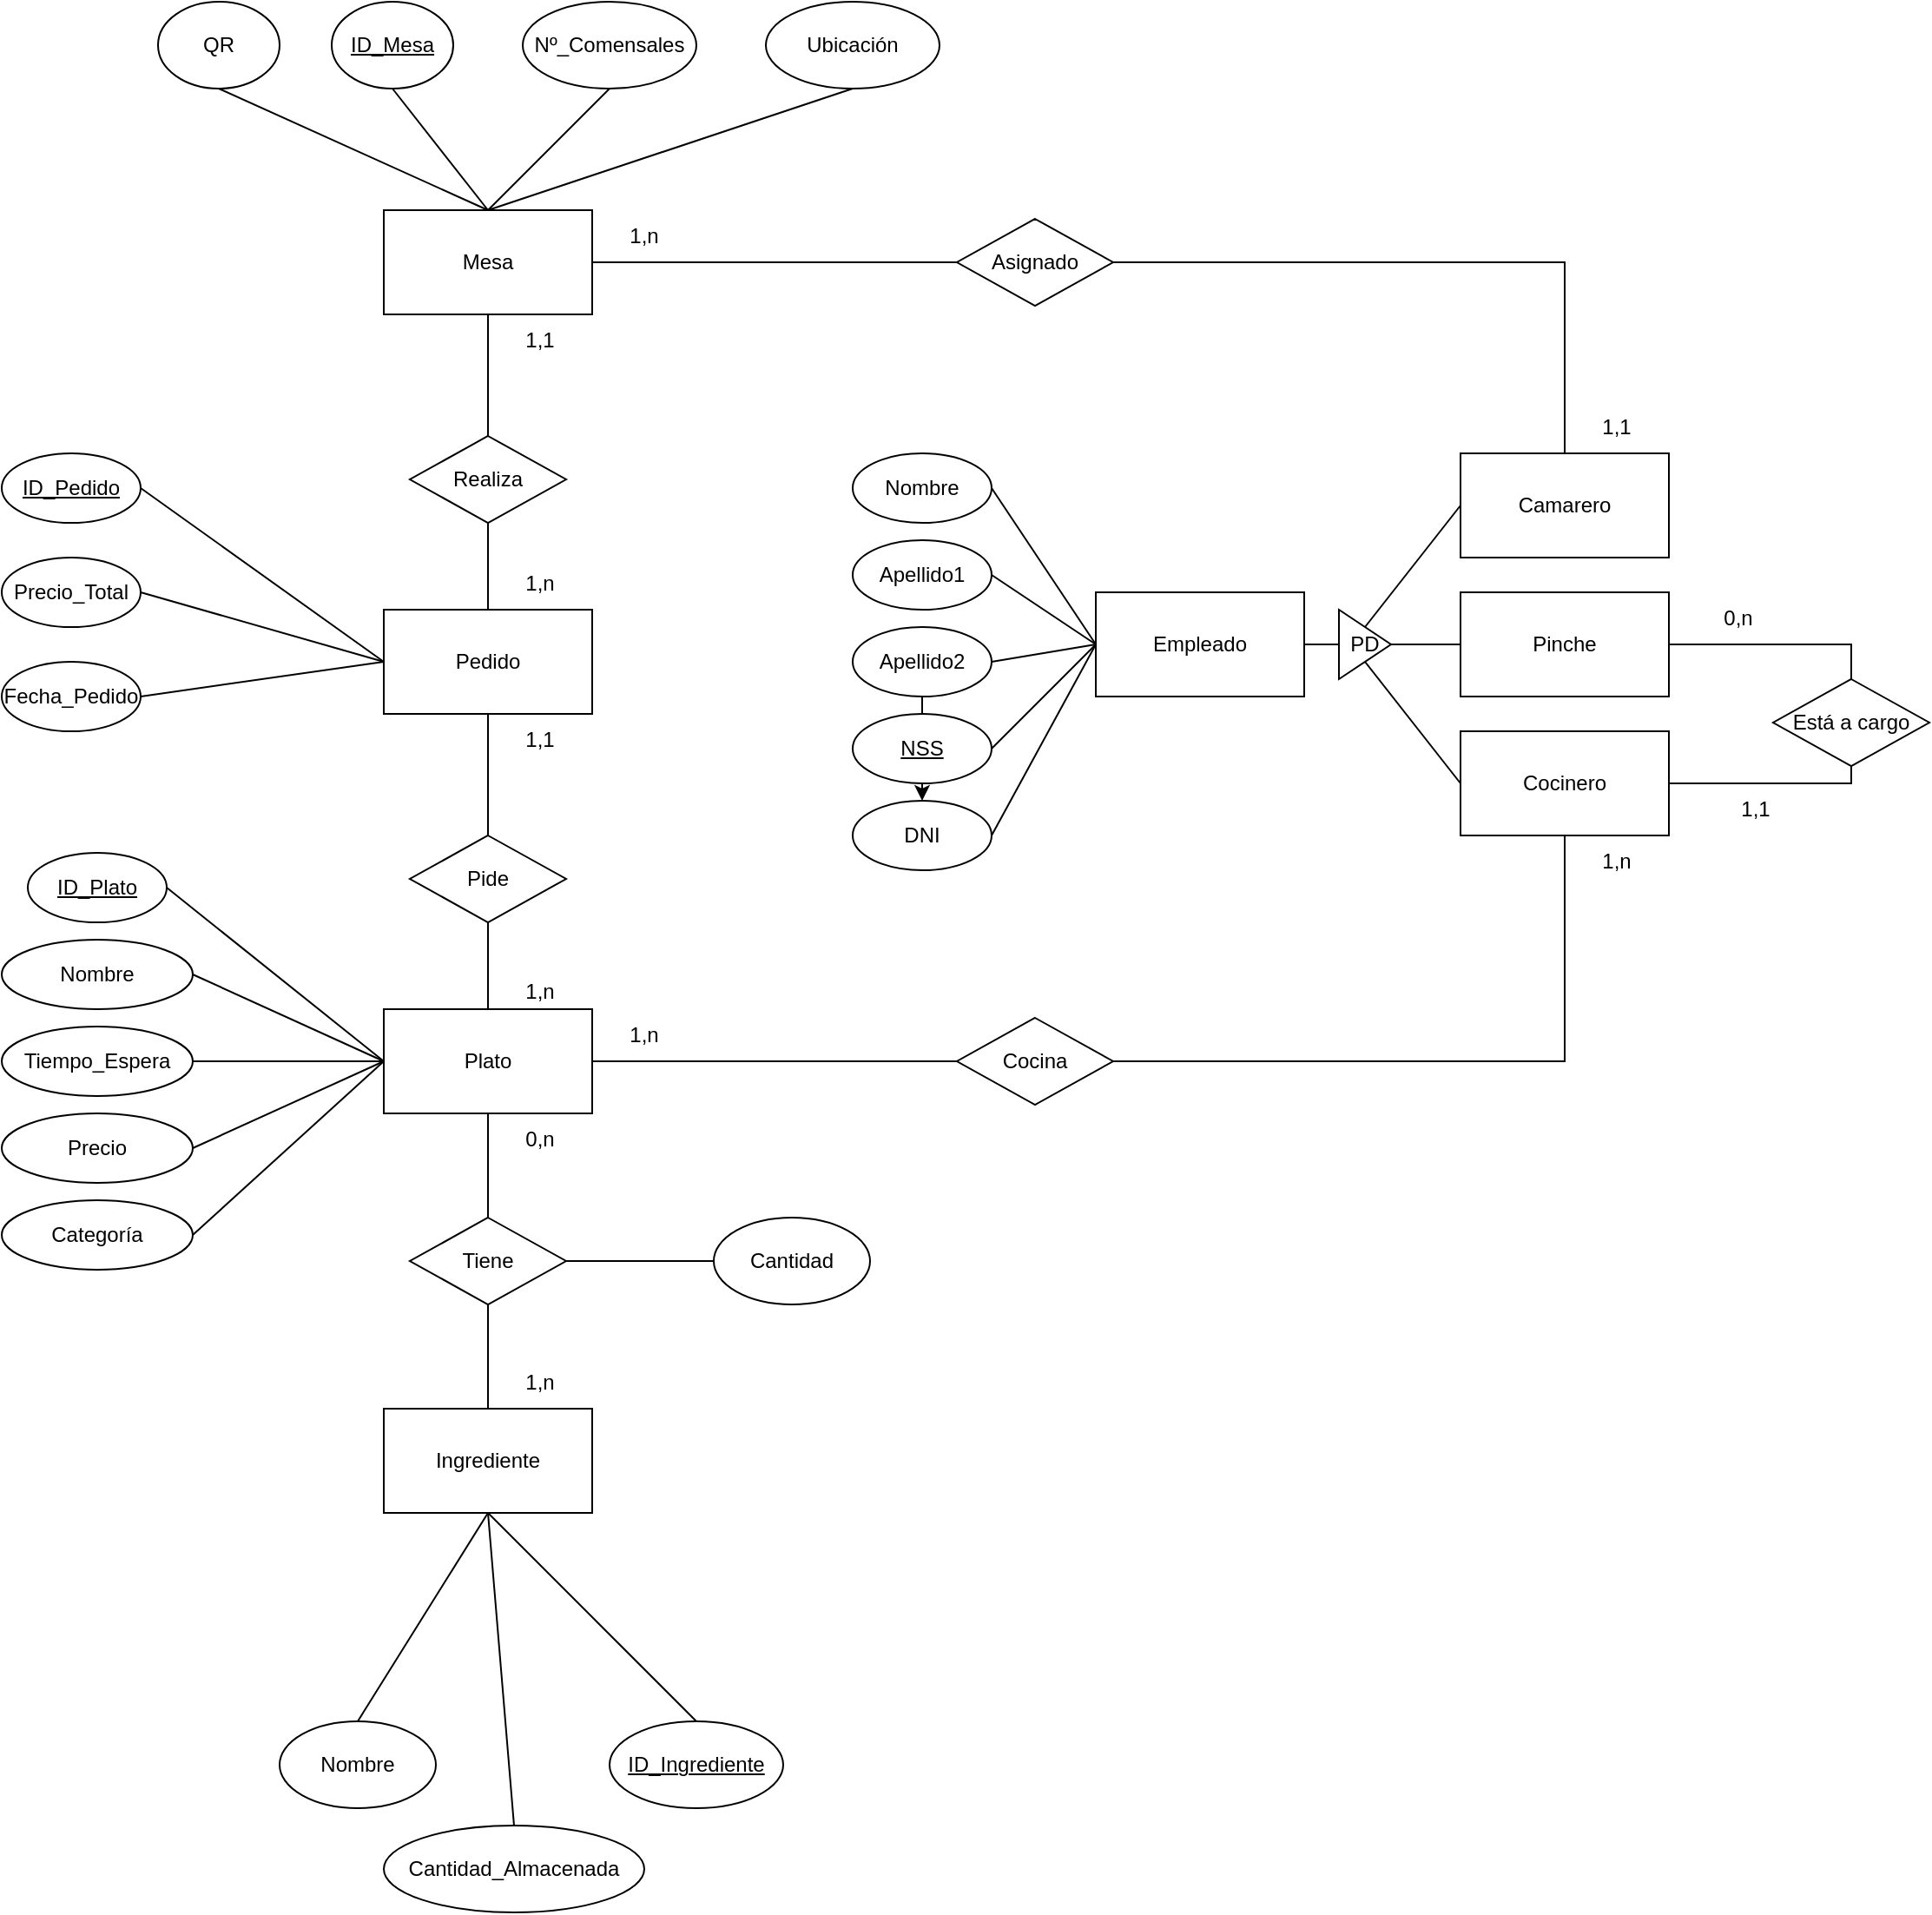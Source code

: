 <mxfile version="24.9.3">
  <diagram id="R2lEEEUBdFMjLlhIrx00" name="Page-1">
    <mxGraphModel grid="1" page="1" gridSize="10" guides="1" tooltips="1" connect="1" arrows="1" fold="1" pageScale="1" pageWidth="850" pageHeight="1100" math="0" shadow="0" extFonts="Permanent Marker^https://fonts.googleapis.com/css?family=Permanent+Marker">
      <root>
        <mxCell id="0" />
        <mxCell id="1" parent="0" />
        <mxCell id="TCt7LzWQIcGlNpKZaNUx-1" value="Mesa" style="rounded=0;whiteSpace=wrap;html=1;" vertex="1" parent="1">
          <mxGeometry x="70" y="220" width="120" height="60" as="geometry" />
        </mxCell>
        <mxCell id="TCt7LzWQIcGlNpKZaNUx-3" value="Pedido" style="rounded=0;whiteSpace=wrap;html=1;" vertex="1" parent="1">
          <mxGeometry x="70" y="450" width="120" height="60" as="geometry" />
        </mxCell>
        <mxCell id="TCt7LzWQIcGlNpKZaNUx-4" value="Plato" style="rounded=0;whiteSpace=wrap;html=1;" vertex="1" parent="1">
          <mxGeometry x="70" y="680" width="120" height="60" as="geometry" />
        </mxCell>
        <mxCell id="TCt7LzWQIcGlNpKZaNUx-5" value="Ingrediente" style="rounded=0;whiteSpace=wrap;html=1;" vertex="1" parent="1">
          <mxGeometry x="70" y="910" width="120" height="60" as="geometry" />
        </mxCell>
        <mxCell id="TCt7LzWQIcGlNpKZaNUx-6" value="Empleado" style="rounded=0;whiteSpace=wrap;html=1;" vertex="1" parent="1">
          <mxGeometry x="480" y="440" width="120" height="60" as="geometry" />
        </mxCell>
        <mxCell id="TCt7LzWQIcGlNpKZaNUx-7" value="Camarero" style="rounded=0;whiteSpace=wrap;html=1;" vertex="1" parent="1">
          <mxGeometry x="690" y="360" width="120" height="60" as="geometry" />
        </mxCell>
        <mxCell id="TCt7LzWQIcGlNpKZaNUx-8" value="Pinche" style="rounded=0;whiteSpace=wrap;html=1;" vertex="1" parent="1">
          <mxGeometry x="690" y="440" width="120" height="60" as="geometry" />
        </mxCell>
        <mxCell id="TCt7LzWQIcGlNpKZaNUx-9" value="Cocinero" style="rounded=0;whiteSpace=wrap;html=1;" vertex="1" parent="1">
          <mxGeometry x="690" y="520" width="120" height="60" as="geometry" />
        </mxCell>
        <mxCell id="TCt7LzWQIcGlNpKZaNUx-10" value="PD" style="triangle;whiteSpace=wrap;html=1;" vertex="1" parent="1">
          <mxGeometry x="620" y="450" width="30" height="40" as="geometry" />
        </mxCell>
        <mxCell id="TCt7LzWQIcGlNpKZaNUx-11" value="" style="endArrow=none;html=1;rounded=0;entryX=1;entryY=0.5;entryDx=0;entryDy=0;exitX=0;exitY=0.5;exitDx=0;exitDy=0;" edge="1" parent="1" source="TCt7LzWQIcGlNpKZaNUx-10" target="TCt7LzWQIcGlNpKZaNUx-6">
          <mxGeometry width="50" height="50" relative="1" as="geometry">
            <mxPoint x="560" y="550" as="sourcePoint" />
            <mxPoint x="610" y="500" as="targetPoint" />
          </mxGeometry>
        </mxCell>
        <mxCell id="TCt7LzWQIcGlNpKZaNUx-12" value="" style="endArrow=none;html=1;rounded=0;entryX=0;entryY=0.5;entryDx=0;entryDy=0;exitX=0.5;exitY=0;exitDx=0;exitDy=0;" edge="1" parent="1" source="TCt7LzWQIcGlNpKZaNUx-10" target="TCt7LzWQIcGlNpKZaNUx-7">
          <mxGeometry width="50" height="50" relative="1" as="geometry">
            <mxPoint x="560" y="550" as="sourcePoint" />
            <mxPoint x="610" y="500" as="targetPoint" />
          </mxGeometry>
        </mxCell>
        <mxCell id="TCt7LzWQIcGlNpKZaNUx-13" value="" style="endArrow=none;html=1;rounded=0;entryX=1;entryY=0.5;entryDx=0;entryDy=0;exitX=0;exitY=0.5;exitDx=0;exitDy=0;" edge="1" parent="1" source="TCt7LzWQIcGlNpKZaNUx-8" target="TCt7LzWQIcGlNpKZaNUx-10">
          <mxGeometry width="50" height="50" relative="1" as="geometry">
            <mxPoint x="560" y="550" as="sourcePoint" />
            <mxPoint x="610" y="500" as="targetPoint" />
          </mxGeometry>
        </mxCell>
        <mxCell id="TCt7LzWQIcGlNpKZaNUx-14" value="" style="endArrow=none;html=1;rounded=0;entryX=0.5;entryY=1;entryDx=0;entryDy=0;exitX=0;exitY=0.5;exitDx=0;exitDy=0;" edge="1" parent="1" source="TCt7LzWQIcGlNpKZaNUx-9" target="TCt7LzWQIcGlNpKZaNUx-10">
          <mxGeometry width="50" height="50" relative="1" as="geometry">
            <mxPoint x="560" y="550" as="sourcePoint" />
            <mxPoint x="610" y="500" as="targetPoint" />
          </mxGeometry>
        </mxCell>
        <mxCell id="TCt7LzWQIcGlNpKZaNUx-15" value="Asignado" style="rhombus;whiteSpace=wrap;html=1;" vertex="1" parent="1">
          <mxGeometry x="400" y="225" width="90" height="50" as="geometry" />
        </mxCell>
        <mxCell id="TCt7LzWQIcGlNpKZaNUx-16" value="Realiza" style="rhombus;whiteSpace=wrap;html=1;" vertex="1" parent="1">
          <mxGeometry x="85" y="350" width="90" height="50" as="geometry" />
        </mxCell>
        <mxCell id="TCt7LzWQIcGlNpKZaNUx-17" value="Pide" style="rhombus;whiteSpace=wrap;html=1;" vertex="1" parent="1">
          <mxGeometry x="85" y="580" width="90" height="50" as="geometry" />
        </mxCell>
        <mxCell id="TCt7LzWQIcGlNpKZaNUx-18" value="Tiene" style="rhombus;whiteSpace=wrap;html=1;" vertex="1" parent="1">
          <mxGeometry x="85" y="800" width="90" height="50" as="geometry" />
        </mxCell>
        <mxCell id="TCt7LzWQIcGlNpKZaNUx-20" value="" style="endArrow=none;html=1;rounded=0;entryX=0;entryY=0.5;entryDx=0;entryDy=0;exitX=1;exitY=0.5;exitDx=0;exitDy=0;" edge="1" parent="1" source="TCt7LzWQIcGlNpKZaNUx-1" target="TCt7LzWQIcGlNpKZaNUx-15">
          <mxGeometry width="50" height="50" relative="1" as="geometry">
            <mxPoint x="360" y="500" as="sourcePoint" />
            <mxPoint x="410" y="450" as="targetPoint" />
          </mxGeometry>
        </mxCell>
        <mxCell id="TCt7LzWQIcGlNpKZaNUx-21" value="" style="endArrow=none;html=1;rounded=0;entryX=0.5;entryY=1;entryDx=0;entryDy=0;exitX=0.5;exitY=0;exitDx=0;exitDy=0;" edge="1" parent="1" source="TCt7LzWQIcGlNpKZaNUx-16" target="TCt7LzWQIcGlNpKZaNUx-1">
          <mxGeometry width="50" height="50" relative="1" as="geometry">
            <mxPoint x="360" y="440" as="sourcePoint" />
            <mxPoint x="410" y="390" as="targetPoint" />
          </mxGeometry>
        </mxCell>
        <mxCell id="TCt7LzWQIcGlNpKZaNUx-22" value="" style="endArrow=none;html=1;rounded=0;entryX=0.5;entryY=0;entryDx=0;entryDy=0;exitX=0.5;exitY=1;exitDx=0;exitDy=0;" edge="1" parent="1" source="TCt7LzWQIcGlNpKZaNUx-16" target="TCt7LzWQIcGlNpKZaNUx-3">
          <mxGeometry width="50" height="50" relative="1" as="geometry">
            <mxPoint x="140" y="360" as="sourcePoint" />
            <mxPoint x="140" y="290" as="targetPoint" />
          </mxGeometry>
        </mxCell>
        <mxCell id="TCt7LzWQIcGlNpKZaNUx-23" value="" style="endArrow=none;html=1;rounded=0;entryX=0.5;entryY=0;entryDx=0;entryDy=0;exitX=0.5;exitY=1;exitDx=0;exitDy=0;" edge="1" parent="1" source="TCt7LzWQIcGlNpKZaNUx-3" target="TCt7LzWQIcGlNpKZaNUx-17">
          <mxGeometry width="50" height="50" relative="1" as="geometry">
            <mxPoint x="140" y="410" as="sourcePoint" />
            <mxPoint x="140" y="460" as="targetPoint" />
          </mxGeometry>
        </mxCell>
        <mxCell id="TCt7LzWQIcGlNpKZaNUx-24" value="" style="endArrow=none;html=1;rounded=0;entryX=0.5;entryY=0;entryDx=0;entryDy=0;exitX=0.5;exitY=1;exitDx=0;exitDy=0;" edge="1" parent="1" source="TCt7LzWQIcGlNpKZaNUx-17" target="TCt7LzWQIcGlNpKZaNUx-4">
          <mxGeometry width="50" height="50" relative="1" as="geometry">
            <mxPoint x="140" y="520" as="sourcePoint" />
            <mxPoint x="140" y="590" as="targetPoint" />
          </mxGeometry>
        </mxCell>
        <mxCell id="TCt7LzWQIcGlNpKZaNUx-25" value="" style="endArrow=none;html=1;rounded=0;entryX=0.5;entryY=0;entryDx=0;entryDy=0;exitX=0.5;exitY=1;exitDx=0;exitDy=0;" edge="1" parent="1" source="TCt7LzWQIcGlNpKZaNUx-4" target="TCt7LzWQIcGlNpKZaNUx-18">
          <mxGeometry width="50" height="50" relative="1" as="geometry">
            <mxPoint x="140" y="640" as="sourcePoint" />
            <mxPoint x="140" y="690" as="targetPoint" />
          </mxGeometry>
        </mxCell>
        <mxCell id="TCt7LzWQIcGlNpKZaNUx-26" value="" style="endArrow=none;html=1;rounded=0;exitX=0.5;exitY=1;exitDx=0;exitDy=0;entryX=0.5;entryY=0;entryDx=0;entryDy=0;" edge="1" parent="1" source="TCt7LzWQIcGlNpKZaNUx-18" target="TCt7LzWQIcGlNpKZaNUx-5">
          <mxGeometry width="50" height="50" relative="1" as="geometry">
            <mxPoint x="360" y="800" as="sourcePoint" />
            <mxPoint x="410" y="750" as="targetPoint" />
          </mxGeometry>
        </mxCell>
        <mxCell id="TCt7LzWQIcGlNpKZaNUx-27" value="" style="endArrow=none;html=1;rounded=0;entryX=1;entryY=0.5;entryDx=0;entryDy=0;exitX=0.5;exitY=0;exitDx=0;exitDy=0;" edge="1" parent="1" source="TCt7LzWQIcGlNpKZaNUx-7" target="TCt7LzWQIcGlNpKZaNUx-15">
          <mxGeometry width="50" height="50" relative="1" as="geometry">
            <mxPoint x="360" y="410" as="sourcePoint" />
            <mxPoint x="410" y="360" as="targetPoint" />
            <Array as="points">
              <mxPoint x="750" y="250" />
            </Array>
          </mxGeometry>
        </mxCell>
        <mxCell id="TCt7LzWQIcGlNpKZaNUx-28" value="" style="endArrow=none;html=1;rounded=0;exitX=1;exitY=0.5;exitDx=0;exitDy=0;entryX=0;entryY=0.5;entryDx=0;entryDy=0;" edge="1" parent="1" source="TCt7LzWQIcGlNpKZaNUx-4" target="TCt7LzWQIcGlNpKZaNUx-29">
          <mxGeometry width="50" height="50" relative="1" as="geometry">
            <mxPoint x="360" y="780" as="sourcePoint" />
            <mxPoint x="410" y="730" as="targetPoint" />
          </mxGeometry>
        </mxCell>
        <mxCell id="TCt7LzWQIcGlNpKZaNUx-29" value="Cocina" style="rhombus;whiteSpace=wrap;html=1;" vertex="1" parent="1">
          <mxGeometry x="400" y="685" width="90" height="50" as="geometry" />
        </mxCell>
        <mxCell id="TCt7LzWQIcGlNpKZaNUx-30" value="" style="endArrow=none;html=1;rounded=0;exitX=1;exitY=0.5;exitDx=0;exitDy=0;entryX=0.5;entryY=1;entryDx=0;entryDy=0;" edge="1" parent="1" source="TCt7LzWQIcGlNpKZaNUx-29" target="TCt7LzWQIcGlNpKZaNUx-9">
          <mxGeometry width="50" height="50" relative="1" as="geometry">
            <mxPoint x="200" y="720" as="sourcePoint" />
            <mxPoint x="370" y="720" as="targetPoint" />
            <Array as="points">
              <mxPoint x="750" y="710" />
            </Array>
          </mxGeometry>
        </mxCell>
        <mxCell id="TCt7LzWQIcGlNpKZaNUx-32" value="Está a cargo" style="rhombus;whiteSpace=wrap;html=1;" vertex="1" parent="1">
          <mxGeometry x="870" y="490" width="90" height="50" as="geometry" />
        </mxCell>
        <mxCell id="TCt7LzWQIcGlNpKZaNUx-33" value="" style="endArrow=none;html=1;rounded=0;exitX=1;exitY=0.5;exitDx=0;exitDy=0;entryX=0.5;entryY=0;entryDx=0;entryDy=0;" edge="1" parent="1" source="TCt7LzWQIcGlNpKZaNUx-8" target="TCt7LzWQIcGlNpKZaNUx-32">
          <mxGeometry width="50" height="50" relative="1" as="geometry">
            <mxPoint x="860" y="490" as="sourcePoint" />
            <mxPoint x="910" y="440" as="targetPoint" />
            <Array as="points">
              <mxPoint x="915" y="470" />
            </Array>
          </mxGeometry>
        </mxCell>
        <mxCell id="TCt7LzWQIcGlNpKZaNUx-34" value="" style="endArrow=none;html=1;rounded=0;exitX=1;exitY=0.5;exitDx=0;exitDy=0;entryX=0.5;entryY=1;entryDx=0;entryDy=0;" edge="1" parent="1" source="TCt7LzWQIcGlNpKZaNUx-9" target="TCt7LzWQIcGlNpKZaNUx-32">
          <mxGeometry width="50" height="50" relative="1" as="geometry">
            <mxPoint x="820" y="480" as="sourcePoint" />
            <mxPoint x="925" y="500" as="targetPoint" />
            <Array as="points">
              <mxPoint x="915" y="550" />
            </Array>
          </mxGeometry>
        </mxCell>
        <mxCell id="TCt7LzWQIcGlNpKZaNUx-35" value="1,n" style="text;html=1;align=center;verticalAlign=middle;whiteSpace=wrap;rounded=0;" vertex="1" parent="1">
          <mxGeometry x="190" y="220" width="60" height="30" as="geometry" />
        </mxCell>
        <mxCell id="TCt7LzWQIcGlNpKZaNUx-36" value="1,1" style="text;html=1;align=center;verticalAlign=middle;whiteSpace=wrap;rounded=0;" vertex="1" parent="1">
          <mxGeometry x="750" y="330" width="60" height="30" as="geometry" />
        </mxCell>
        <mxCell id="TCt7LzWQIcGlNpKZaNUx-37" value="1,1" style="text;html=1;align=center;verticalAlign=middle;whiteSpace=wrap;rounded=0;" vertex="1" parent="1">
          <mxGeometry x="130" y="280" width="60" height="30" as="geometry" />
        </mxCell>
        <mxCell id="TCt7LzWQIcGlNpKZaNUx-38" value="1,1" style="text;html=1;align=center;verticalAlign=middle;whiteSpace=wrap;rounded=0;" vertex="1" parent="1">
          <mxGeometry x="130" y="510" width="60" height="30" as="geometry" />
        </mxCell>
        <mxCell id="TCt7LzWQIcGlNpKZaNUx-39" value="1,n" style="text;html=1;align=center;verticalAlign=middle;whiteSpace=wrap;rounded=0;" vertex="1" parent="1">
          <mxGeometry x="130" y="420" width="60" height="30" as="geometry" />
        </mxCell>
        <mxCell id="TCt7LzWQIcGlNpKZaNUx-40" value="1,n" style="text;html=1;align=center;verticalAlign=middle;whiteSpace=wrap;rounded=0;" vertex="1" parent="1">
          <mxGeometry x="130" y="655" width="60" height="30" as="geometry" />
        </mxCell>
        <mxCell id="TCt7LzWQIcGlNpKZaNUx-41" value="1,n" style="text;html=1;align=center;verticalAlign=middle;whiteSpace=wrap;rounded=0;" vertex="1" parent="1">
          <mxGeometry x="190" y="680" width="60" height="30" as="geometry" />
        </mxCell>
        <mxCell id="TCt7LzWQIcGlNpKZaNUx-42" value="1,n" style="text;html=1;align=center;verticalAlign=middle;whiteSpace=wrap;rounded=0;" vertex="1" parent="1">
          <mxGeometry x="130" y="880" width="60" height="30" as="geometry" />
        </mxCell>
        <mxCell id="TCt7LzWQIcGlNpKZaNUx-43" value="0,n" style="text;html=1;align=center;verticalAlign=middle;whiteSpace=wrap;rounded=0;" vertex="1" parent="1">
          <mxGeometry x="130" y="740" width="60" height="30" as="geometry" />
        </mxCell>
        <mxCell id="TCt7LzWQIcGlNpKZaNUx-44" value="1,n" style="text;html=1;align=center;verticalAlign=middle;whiteSpace=wrap;rounded=0;" vertex="1" parent="1">
          <mxGeometry x="750" y="580" width="60" height="30" as="geometry" />
        </mxCell>
        <mxCell id="TCt7LzWQIcGlNpKZaNUx-45" value="0,n" style="text;html=1;align=center;verticalAlign=middle;whiteSpace=wrap;rounded=0;" vertex="1" parent="1">
          <mxGeometry x="820" y="440" width="60" height="30" as="geometry" />
        </mxCell>
        <mxCell id="TCt7LzWQIcGlNpKZaNUx-46" value="1,1" style="text;html=1;align=center;verticalAlign=middle;whiteSpace=wrap;rounded=0;" vertex="1" parent="1">
          <mxGeometry x="830" y="550" width="60" height="30" as="geometry" />
        </mxCell>
        <mxCell id="TCt7LzWQIcGlNpKZaNUx-47" value="QR" style="ellipse;whiteSpace=wrap;html=1;" vertex="1" parent="1">
          <mxGeometry x="-60" y="100" width="70" height="50" as="geometry" />
        </mxCell>
        <mxCell id="TCt7LzWQIcGlNpKZaNUx-48" value="ID_Mesa" style="ellipse;whiteSpace=wrap;html=1;fontStyle=4" vertex="1" parent="1">
          <mxGeometry x="40" y="100" width="70" height="50" as="geometry" />
        </mxCell>
        <mxCell id="TCt7LzWQIcGlNpKZaNUx-49" value="Nº_Comensales" style="ellipse;whiteSpace=wrap;html=1;" vertex="1" parent="1">
          <mxGeometry x="150" y="100" width="100" height="50" as="geometry" />
        </mxCell>
        <mxCell id="TCt7LzWQIcGlNpKZaNUx-50" value="Ubicación" style="ellipse;whiteSpace=wrap;html=1;" vertex="1" parent="1">
          <mxGeometry x="290" y="100" width="100" height="50" as="geometry" />
        </mxCell>
        <mxCell id="TCt7LzWQIcGlNpKZaNUx-51" value="" style="endArrow=none;html=1;rounded=0;entryX=0.5;entryY=1;entryDx=0;entryDy=0;exitX=0.5;exitY=0;exitDx=0;exitDy=0;" edge="1" parent="1" source="TCt7LzWQIcGlNpKZaNUx-1" target="TCt7LzWQIcGlNpKZaNUx-47">
          <mxGeometry width="50" height="50" relative="1" as="geometry">
            <mxPoint x="450" y="400" as="sourcePoint" />
            <mxPoint x="500" y="350" as="targetPoint" />
          </mxGeometry>
        </mxCell>
        <mxCell id="TCt7LzWQIcGlNpKZaNUx-52" value="" style="endArrow=none;html=1;rounded=0;entryX=0.5;entryY=1;entryDx=0;entryDy=0;exitX=0.5;exitY=0;exitDx=0;exitDy=0;" edge="1" parent="1" source="TCt7LzWQIcGlNpKZaNUx-1" target="TCt7LzWQIcGlNpKZaNUx-48">
          <mxGeometry width="50" height="50" relative="1" as="geometry">
            <mxPoint x="450" y="400" as="sourcePoint" />
            <mxPoint x="500" y="350" as="targetPoint" />
          </mxGeometry>
        </mxCell>
        <mxCell id="TCt7LzWQIcGlNpKZaNUx-53" value="" style="endArrow=none;html=1;rounded=0;exitX=0.5;exitY=1;exitDx=0;exitDy=0;entryX=0.5;entryY=0;entryDx=0;entryDy=0;" edge="1" parent="1" source="TCt7LzWQIcGlNpKZaNUx-49" target="TCt7LzWQIcGlNpKZaNUx-1">
          <mxGeometry width="50" height="50" relative="1" as="geometry">
            <mxPoint x="450" y="400" as="sourcePoint" />
            <mxPoint x="500" y="350" as="targetPoint" />
          </mxGeometry>
        </mxCell>
        <mxCell id="TCt7LzWQIcGlNpKZaNUx-54" value="" style="endArrow=none;html=1;rounded=0;entryX=0.5;entryY=1;entryDx=0;entryDy=0;exitX=0.5;exitY=0;exitDx=0;exitDy=0;" edge="1" parent="1" source="TCt7LzWQIcGlNpKZaNUx-1" target="TCt7LzWQIcGlNpKZaNUx-50">
          <mxGeometry width="50" height="50" relative="1" as="geometry">
            <mxPoint x="450" y="400" as="sourcePoint" />
            <mxPoint x="500" y="350" as="targetPoint" />
          </mxGeometry>
        </mxCell>
        <mxCell id="TCt7LzWQIcGlNpKZaNUx-55" value="ID_Pedido" style="ellipse;whiteSpace=wrap;html=1;fontStyle=4" vertex="1" parent="1">
          <mxGeometry x="-150" y="360" width="80" height="40" as="geometry" />
        </mxCell>
        <mxCell id="TCt7LzWQIcGlNpKZaNUx-56" value="Precio_Total" style="ellipse;whiteSpace=wrap;html=1;" vertex="1" parent="1">
          <mxGeometry x="-150" y="420" width="80" height="40" as="geometry" />
        </mxCell>
        <mxCell id="TCt7LzWQIcGlNpKZaNUx-58" value="Fecha_Pedido" style="ellipse;whiteSpace=wrap;html=1;" vertex="1" parent="1">
          <mxGeometry x="-150" y="480" width="80" height="40" as="geometry" />
        </mxCell>
        <mxCell id="TCt7LzWQIcGlNpKZaNUx-59" value="" style="endArrow=none;html=1;rounded=0;entryX=1;entryY=0.5;entryDx=0;entryDy=0;exitX=0;exitY=0.5;exitDx=0;exitDy=0;" edge="1" parent="1" source="TCt7LzWQIcGlNpKZaNUx-3" target="TCt7LzWQIcGlNpKZaNUx-58">
          <mxGeometry width="50" height="50" relative="1" as="geometry">
            <mxPoint x="130" y="580" as="sourcePoint" />
            <mxPoint x="180" y="530" as="targetPoint" />
          </mxGeometry>
        </mxCell>
        <mxCell id="TCt7LzWQIcGlNpKZaNUx-62" value="" style="endArrow=none;html=1;rounded=0;entryX=1;entryY=0.5;entryDx=0;entryDy=0;exitX=0;exitY=0.5;exitDx=0;exitDy=0;" edge="1" parent="1" source="TCt7LzWQIcGlNpKZaNUx-3" target="TCt7LzWQIcGlNpKZaNUx-56">
          <mxGeometry width="50" height="50" relative="1" as="geometry">
            <mxPoint x="80" y="490" as="sourcePoint" />
            <mxPoint x="-60" y="510" as="targetPoint" />
          </mxGeometry>
        </mxCell>
        <mxCell id="TCt7LzWQIcGlNpKZaNUx-63" value="" style="endArrow=none;html=1;rounded=0;entryX=1;entryY=0.5;entryDx=0;entryDy=0;exitX=0;exitY=0.5;exitDx=0;exitDy=0;" edge="1" parent="1" source="TCt7LzWQIcGlNpKZaNUx-3" target="TCt7LzWQIcGlNpKZaNUx-55">
          <mxGeometry width="50" height="50" relative="1" as="geometry">
            <mxPoint x="80" y="490" as="sourcePoint" />
            <mxPoint x="-60" y="450" as="targetPoint" />
          </mxGeometry>
        </mxCell>
        <mxCell id="TCt7LzWQIcGlNpKZaNUx-64" value="Tiempo_Espera" style="ellipse;whiteSpace=wrap;html=1;" vertex="1" parent="1">
          <mxGeometry x="-150" y="690" width="110" height="40" as="geometry" />
        </mxCell>
        <mxCell id="TCt7LzWQIcGlNpKZaNUx-65" value="Nombre" style="ellipse;whiteSpace=wrap;html=1;" vertex="1" parent="1">
          <mxGeometry x="-150" y="640" width="110" height="40" as="geometry" />
        </mxCell>
        <mxCell id="TCt7LzWQIcGlNpKZaNUx-66" value="Precio" style="ellipse;whiteSpace=wrap;html=1;" vertex="1" parent="1">
          <mxGeometry x="-150" y="740" width="110" height="40" as="geometry" />
        </mxCell>
        <mxCell id="TCt7LzWQIcGlNpKZaNUx-67" value="" style="endArrow=none;html=1;rounded=0;exitX=0;exitY=0.5;exitDx=0;exitDy=0;entryX=1;entryY=0.5;entryDx=0;entryDy=0;" edge="1" parent="1" source="TCt7LzWQIcGlNpKZaNUx-4" target="TCt7LzWQIcGlNpKZaNUx-65">
          <mxGeometry width="50" height="50" relative="1" as="geometry">
            <mxPoint x="130" y="580" as="sourcePoint" />
            <mxPoint x="180" y="530" as="targetPoint" />
          </mxGeometry>
        </mxCell>
        <mxCell id="TCt7LzWQIcGlNpKZaNUx-68" value="" style="endArrow=none;html=1;rounded=0;exitX=0;exitY=0.5;exitDx=0;exitDy=0;entryX=1;entryY=0.5;entryDx=0;entryDy=0;" edge="1" parent="1" source="TCt7LzWQIcGlNpKZaNUx-4" target="TCt7LzWQIcGlNpKZaNUx-64">
          <mxGeometry width="50" height="50" relative="1" as="geometry">
            <mxPoint x="130" y="580" as="sourcePoint" />
            <mxPoint x="180" y="530" as="targetPoint" />
          </mxGeometry>
        </mxCell>
        <mxCell id="TCt7LzWQIcGlNpKZaNUx-69" value="" style="endArrow=none;html=1;rounded=0;entryX=1;entryY=0.5;entryDx=0;entryDy=0;" edge="1" parent="1" target="TCt7LzWQIcGlNpKZaNUx-66">
          <mxGeometry width="50" height="50" relative="1" as="geometry">
            <mxPoint x="70" y="710" as="sourcePoint" />
            <mxPoint x="-30" y="720" as="targetPoint" />
          </mxGeometry>
        </mxCell>
        <mxCell id="TCt7LzWQIcGlNpKZaNUx-70" value="Cantidad" style="ellipse;whiteSpace=wrap;html=1;" vertex="1" parent="1">
          <mxGeometry x="260" y="800" width="90" height="50" as="geometry" />
        </mxCell>
        <mxCell id="TCt7LzWQIcGlNpKZaNUx-71" value="Categoría" style="ellipse;whiteSpace=wrap;html=1;" vertex="1" parent="1">
          <mxGeometry x="-150" y="790" width="110" height="40" as="geometry" />
        </mxCell>
        <mxCell id="gBYAiOGmusWAP55857yH-1" value="" style="endArrow=none;html=1;rounded=0;exitX=1;exitY=0.5;exitDx=0;exitDy=0;entryX=0;entryY=0.5;entryDx=0;entryDy=0;" edge="1" parent="1" source="TCt7LzWQIcGlNpKZaNUx-18" target="TCt7LzWQIcGlNpKZaNUx-70">
          <mxGeometry width="50" height="50" relative="1" as="geometry">
            <mxPoint x="190" y="790" as="sourcePoint" />
            <mxPoint x="240" y="740" as="targetPoint" />
          </mxGeometry>
        </mxCell>
        <mxCell id="gBYAiOGmusWAP55857yH-2" value="ID_Plato" style="ellipse;whiteSpace=wrap;html=1;fontStyle=4" vertex="1" parent="1">
          <mxGeometry x="-135" y="590" width="80" height="40" as="geometry" />
        </mxCell>
        <mxCell id="gBYAiOGmusWAP55857yH-3" value="ID_Ingrediente" style="ellipse;whiteSpace=wrap;html=1;fontStyle=4" vertex="1" parent="1">
          <mxGeometry x="200" y="1090" width="100" height="50" as="geometry" />
        </mxCell>
        <mxCell id="gBYAiOGmusWAP55857yH-4" value="Nombre" style="ellipse;whiteSpace=wrap;html=1;" vertex="1" parent="1">
          <mxGeometry x="10" y="1090" width="90" height="50" as="geometry" />
        </mxCell>
        <mxCell id="gBYAiOGmusWAP55857yH-5" value="Nombre" style="ellipse;whiteSpace=wrap;html=1;" vertex="1" parent="1">
          <mxGeometry x="340" y="360" width="80" height="40" as="geometry" />
        </mxCell>
        <mxCell id="gBYAiOGmusWAP55857yH-6" value="Apellido1" style="ellipse;whiteSpace=wrap;html=1;" vertex="1" parent="1">
          <mxGeometry x="340" y="410" width="80" height="40" as="geometry" />
        </mxCell>
        <mxCell id="DLzv51p-iWsmc060hlH9-1" value="" style="edgeStyle=orthogonalEdgeStyle;rounded=0;orthogonalLoop=1;jettySize=auto;html=1;" edge="1" parent="1" source="gBYAiOGmusWAP55857yH-7" target="gBYAiOGmusWAP55857yH-9">
          <mxGeometry relative="1" as="geometry" />
        </mxCell>
        <mxCell id="gBYAiOGmusWAP55857yH-7" value="Apellido2" style="ellipse;whiteSpace=wrap;html=1;" vertex="1" parent="1">
          <mxGeometry x="340" y="460" width="80" height="40" as="geometry" />
        </mxCell>
        <mxCell id="gBYAiOGmusWAP55857yH-8" value="NSS" style="ellipse;whiteSpace=wrap;html=1;fontStyle=4" vertex="1" parent="1">
          <mxGeometry x="340" y="510" width="80" height="40" as="geometry" />
        </mxCell>
        <mxCell id="gBYAiOGmusWAP55857yH-9" value="DNI" style="ellipse;whiteSpace=wrap;html=1;" vertex="1" parent="1">
          <mxGeometry x="340" y="560" width="80" height="40" as="geometry" />
        </mxCell>
        <mxCell id="gBYAiOGmusWAP55857yH-11" value="" style="endArrow=none;html=1;rounded=0;entryX=0;entryY=0.5;entryDx=0;entryDy=0;exitX=1;exitY=0.5;exitDx=0;exitDy=0;" edge="1" parent="1" source="gBYAiOGmusWAP55857yH-5" target="TCt7LzWQIcGlNpKZaNUx-6">
          <mxGeometry width="50" height="50" relative="1" as="geometry">
            <mxPoint x="340" y="360" as="sourcePoint" />
            <mxPoint x="390" y="310" as="targetPoint" />
          </mxGeometry>
        </mxCell>
        <mxCell id="gBYAiOGmusWAP55857yH-12" value="" style="endArrow=none;html=1;rounded=0;exitX=1;exitY=0.5;exitDx=0;exitDy=0;entryX=0;entryY=0.5;entryDx=0;entryDy=0;" edge="1" parent="1" source="gBYAiOGmusWAP55857yH-6" target="TCt7LzWQIcGlNpKZaNUx-6">
          <mxGeometry width="50" height="50" relative="1" as="geometry">
            <mxPoint x="340" y="360" as="sourcePoint" />
            <mxPoint x="390" y="310" as="targetPoint" />
          </mxGeometry>
        </mxCell>
        <mxCell id="gBYAiOGmusWAP55857yH-13" value="" style="endArrow=none;html=1;rounded=0;exitX=1;exitY=0.5;exitDx=0;exitDy=0;entryX=0;entryY=0.5;entryDx=0;entryDy=0;" edge="1" parent="1" source="gBYAiOGmusWAP55857yH-7" target="TCt7LzWQIcGlNpKZaNUx-6">
          <mxGeometry width="50" height="50" relative="1" as="geometry">
            <mxPoint x="340" y="360" as="sourcePoint" />
            <mxPoint x="390" y="310" as="targetPoint" />
          </mxGeometry>
        </mxCell>
        <mxCell id="gBYAiOGmusWAP55857yH-14" value="" style="endArrow=none;html=1;rounded=0;entryX=0;entryY=0.5;entryDx=0;entryDy=0;exitX=1;exitY=0.5;exitDx=0;exitDy=0;" edge="1" parent="1" source="gBYAiOGmusWAP55857yH-8" target="TCt7LzWQIcGlNpKZaNUx-6">
          <mxGeometry width="50" height="50" relative="1" as="geometry">
            <mxPoint x="340" y="490" as="sourcePoint" />
            <mxPoint x="390" y="440" as="targetPoint" />
          </mxGeometry>
        </mxCell>
        <mxCell id="gBYAiOGmusWAP55857yH-15" value="" style="endArrow=none;html=1;rounded=0;entryX=0;entryY=0.5;entryDx=0;entryDy=0;exitX=1;exitY=0.5;exitDx=0;exitDy=0;" edge="1" parent="1" source="gBYAiOGmusWAP55857yH-9" target="TCt7LzWQIcGlNpKZaNUx-6">
          <mxGeometry width="50" height="50" relative="1" as="geometry">
            <mxPoint x="340" y="490" as="sourcePoint" />
            <mxPoint x="390" y="440" as="targetPoint" />
          </mxGeometry>
        </mxCell>
        <mxCell id="gBYAiOGmusWAP55857yH-16" value="" style="endArrow=none;html=1;rounded=0;exitX=0.5;exitY=1;exitDx=0;exitDy=0;entryX=0.5;entryY=0;entryDx=0;entryDy=0;" edge="1" parent="1" source="TCt7LzWQIcGlNpKZaNUx-5" target="gBYAiOGmusWAP55857yH-4">
          <mxGeometry width="50" height="50" relative="1" as="geometry">
            <mxPoint x="280" y="930" as="sourcePoint" />
            <mxPoint x="330" y="880" as="targetPoint" />
          </mxGeometry>
        </mxCell>
        <mxCell id="gBYAiOGmusWAP55857yH-17" value="Cantidad_Almacenada" style="ellipse;whiteSpace=wrap;html=1;" vertex="1" parent="1">
          <mxGeometry x="70" y="1150" width="150" height="50" as="geometry" />
        </mxCell>
        <mxCell id="gBYAiOGmusWAP55857yH-18" value="" style="endArrow=none;html=1;rounded=0;exitX=0.5;exitY=1;exitDx=0;exitDy=0;entryX=0.5;entryY=0;entryDx=0;entryDy=0;" edge="1" parent="1" source="TCt7LzWQIcGlNpKZaNUx-5" target="gBYAiOGmusWAP55857yH-17">
          <mxGeometry width="50" height="50" relative="1" as="geometry">
            <mxPoint x="280" y="970" as="sourcePoint" />
            <mxPoint x="330" y="920" as="targetPoint" />
          </mxGeometry>
        </mxCell>
        <mxCell id="gBYAiOGmusWAP55857yH-19" value="" style="endArrow=none;html=1;rounded=0;exitX=0.5;exitY=1;exitDx=0;exitDy=0;entryX=0.5;entryY=0;entryDx=0;entryDy=0;" edge="1" parent="1" source="TCt7LzWQIcGlNpKZaNUx-5" target="gBYAiOGmusWAP55857yH-3">
          <mxGeometry width="50" height="50" relative="1" as="geometry">
            <mxPoint x="140" y="980" as="sourcePoint" />
            <mxPoint x="155" y="1160" as="targetPoint" />
          </mxGeometry>
        </mxCell>
        <mxCell id="gBYAiOGmusWAP55857yH-20" value="" style="endArrow=none;html=1;rounded=0;exitX=1;exitY=0.5;exitDx=0;exitDy=0;entryX=0;entryY=0.5;entryDx=0;entryDy=0;" edge="1" parent="1" source="gBYAiOGmusWAP55857yH-2" target="TCt7LzWQIcGlNpKZaNUx-4">
          <mxGeometry width="50" height="50" relative="1" as="geometry">
            <mxPoint x="280" y="610" as="sourcePoint" />
            <mxPoint x="330" y="560" as="targetPoint" />
          </mxGeometry>
        </mxCell>
        <mxCell id="gBYAiOGmusWAP55857yH-21" value="" style="endArrow=none;html=1;rounded=0;exitX=1;exitY=0.5;exitDx=0;exitDy=0;entryX=0;entryY=0.5;entryDx=0;entryDy=0;" edge="1" parent="1" source="TCt7LzWQIcGlNpKZaNUx-71" target="TCt7LzWQIcGlNpKZaNUx-4">
          <mxGeometry width="50" height="50" relative="1" as="geometry">
            <mxPoint x="280" y="610" as="sourcePoint" />
            <mxPoint x="330" y="560" as="targetPoint" />
          </mxGeometry>
        </mxCell>
      </root>
    </mxGraphModel>
  </diagram>
</mxfile>
